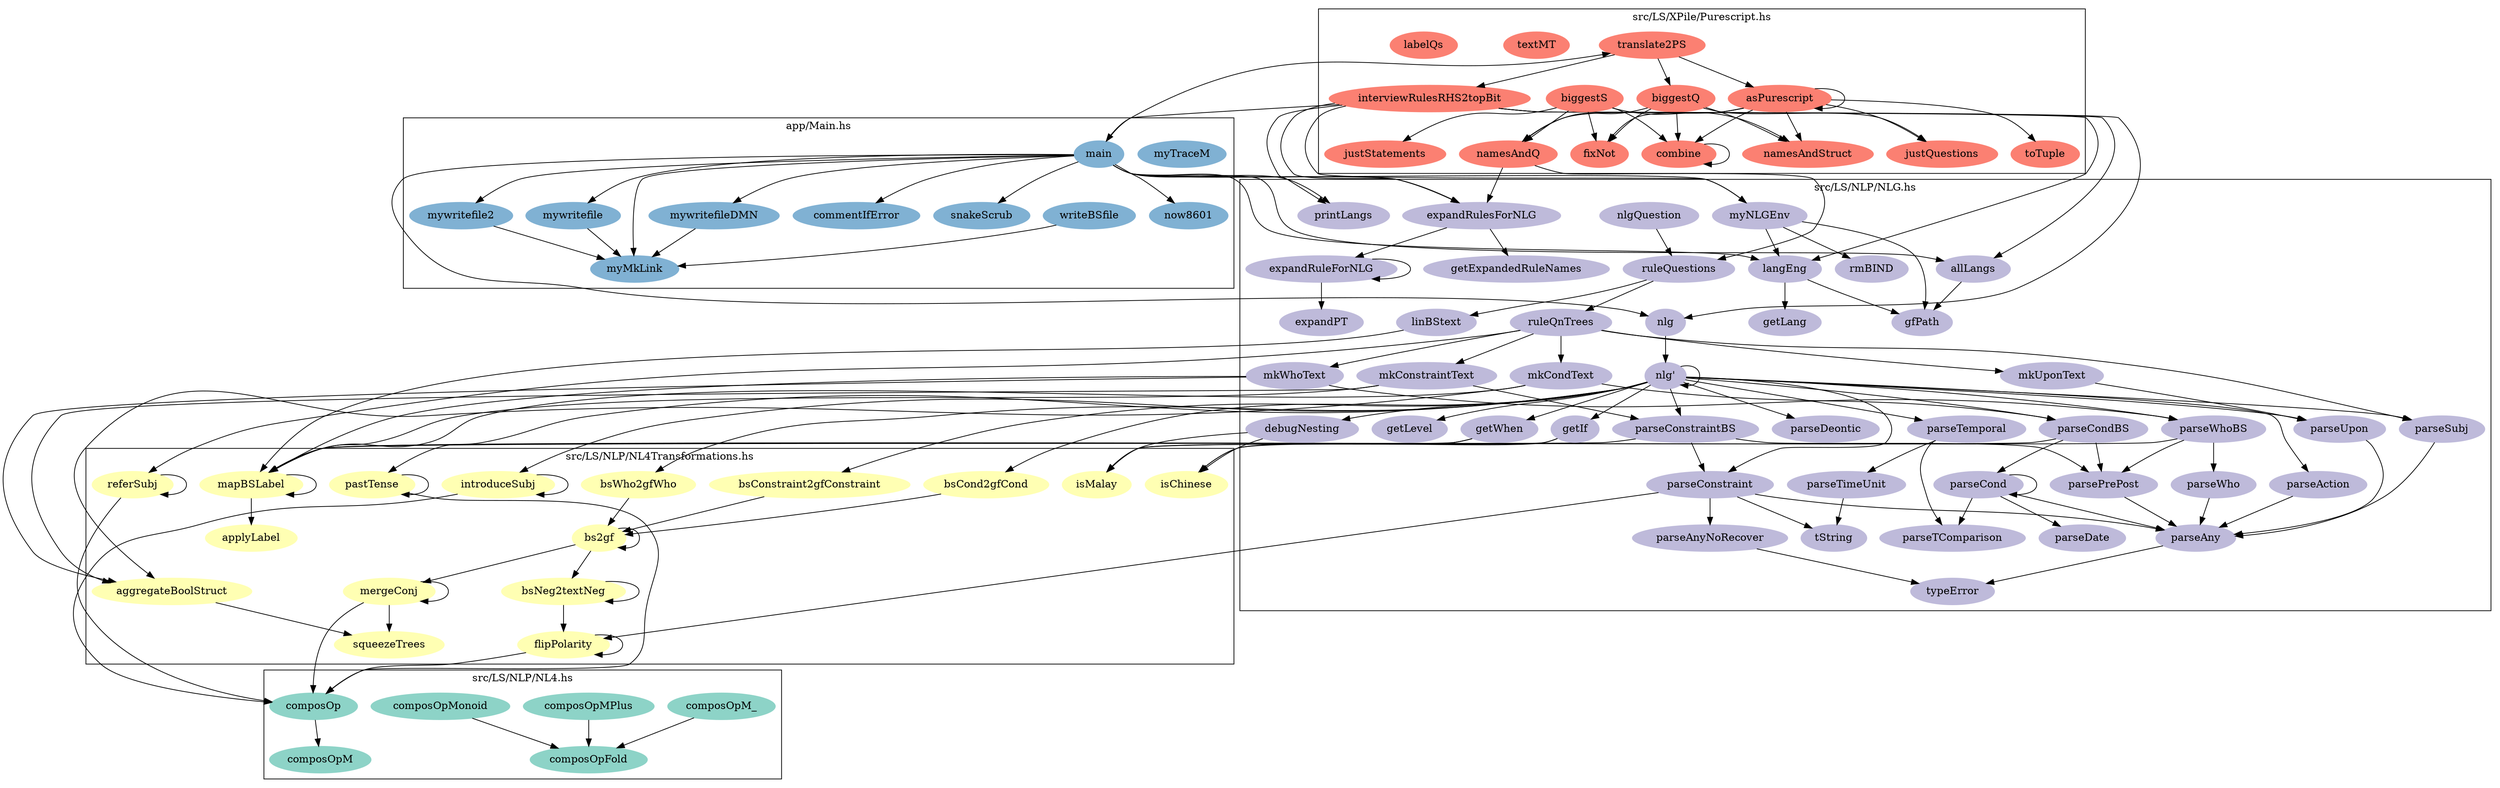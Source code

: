 strict digraph deps {
  node [colorscheme=set312, style=filled];

   subgraph cluster_5 {
     label = "app/Main.hs";
     "writeBSfile" [label= "writeBSfile", color=5];
     "snakeScrub" [label= "snakeScrub", color=5];
     "now8601" [label= "now8601", color=5];
     "mywritefileDMN" [label= "mywritefileDMN", color=5];
     "mywritefile2" [label= "mywritefile2", color=5];
     "mywritefile" [label= "mywritefile", color=5];
     "myTraceM" [label= "myTraceM", color=5];
     "myMkLink" [label= "myMkLink", color=5];
     "main" [label= "main", color=5];
     "commentIfError" [label= "commentIfError", color=5];
   }

   subgraph cluster_1 {
     label = "src/LS/NLP/NL4.hs";
     "composOpMonoid" [label= "composOpMonoid", color=1];
     "composOpM_" [label= "composOpM_", color=1];
     "composOpMPlus" [label= "composOpMPlus", color=1];
     "composOpM" [label= "composOpM", color=1];
     "composOpFold" [label= "composOpFold", color=1];
     "composOp" [label= "composOp", color=1];
   }

   subgraph cluster_2 {
     label = "src/LS/NLP/NL4Transformations.hs";
     "squeezeTrees" [label= "squeezeTrees", color=2];
     "referSubj" [label= "referSubj", color=2];
     "pastTense" [label= "pastTense", color=2];
     "mergeConj" [label= "mergeConj", color=2];
     "mapBSLabel" [label= "mapBSLabel", color=2];
     "isMalay" [label= "isMalay", color=2];
     "isChinese" [label= "isChinese", color=2];
     "introduceSubj" [label= "introduceSubj", color=2];
     "flipPolarity" [label= "flipPolarity", color=2];
     "bsWho2gfWho" [label= "bsWho2gfWho", color=2];
     "bsNeg2textNeg" [label= "bsNeg2textNeg", color=2];
     "bsConstraint2gfConstraint" [label= "bsConstraint2gfConstraint", color=2];
     "bsCond2gfCond" [label= "bsCond2gfCond", color=2];
     "bs2gf" [label= "bs2gf", color=2];
     "applyLabel" [label= "applyLabel", color=2];
     "aggregateBoolStruct" [label= "aggregateBoolStruct", color=2];
   }

   subgraph cluster_3 {
     label = "src/LS/NLP/NLG.hs";
     "typeError" [label= "typeError", color=3];
     "tString" [label= "tString", color=3];
     "ruleQuestions" [label= "ruleQuestions", color=3];
     "ruleQnTrees" [label= "ruleQnTrees", color=3];
     "rmBIND" [label= "rmBIND", color=3];
     "printLangs" [label= "printLangs", color=3];
     "parseWhoBS" [label= "parseWhoBS", color=3];
     "parseWho" [label= "parseWho", color=3];
     "parseUpon" [label= "parseUpon", color=3];
     "parseTimeUnit" [label= "parseTimeUnit", color=3];
     "parseTemporal" [label= "parseTemporal", color=3];
     "parseTComparison" [label= "parseTComparison", color=3];
     "parseSubj" [label= "parseSubj", color=3];
     "parsePrePost" [label= "parsePrePost", color=3];
     "parseDeontic" [label= "parseDeontic", color=3];
     "parseDate" [label= "parseDate", color=3];
     "parseConstraintBS" [label= "parseConstraintBS", color=3];
     "parseConstraint" [label= "parseConstraint", color=3];
     "parseCondBS" [label= "parseCondBS", color=3];
     "parseCond" [label= "parseCond", color=3];
     "parseAnyNoRecover" [label= "parseAnyNoRecover", color=3];
     "parseAny" [label= "parseAny", color=3];
     "parseAction" [label= "parseAction", color=3];
     "nlg\'" [label= "nlg\'", color=3];
     "nlgQuestion" [label= "nlgQuestion", color=3];
     "nlg" [label= "nlg", color=3];
     "myNLGEnv" [label= "myNLGEnv", color=3];
     "mkWhoText" [label= "mkWhoText", color=3];
     "mkUponText" [label= "mkUponText", color=3];
     "mkConstraintText" [label= "mkConstraintText", color=3];
     "mkCondText" [label= "mkCondText", color=3];
     "linBStext" [label= "linBStext", color=3];
     "langEng" [label= "langEng", color=3];
     "gfPath" [label= "gfPath", color=3];
     "getWhen" [label= "getWhen", color=3];
     "getLevel" [label= "getLevel", color=3];
     "getLang" [label= "getLang", color=3];
     "getIf" [label= "getIf", color=3];
     "getExpandedRuleNames" [label= "getExpandedRuleNames", color=3];
     "expandRulesForNLG" [label= "expandRulesForNLG", color=3];
     "expandRuleForNLG" [label= "expandRuleForNLG", color=3];
     "expandPT" [label= "expandPT", color=3];
     "debugNesting" [label= "debugNesting", color=3];
     "allLangs" [label= "allLangs", color=3];
   }

   subgraph cluster_4 {
     label = "src/LS/XPile/Purescript.hs";
     "translate2PS" [label= "translate2PS", color=4];
     "toTuple" [label= "toTuple", color=4];
     "textMT" [label= "textMT", color=4];
     "namesAndStruct" [label= "namesAndStruct", color=4];
     "namesAndQ" [label= "namesAndQ", color=4];
     "labelQs" [label= "labelQs", color=4];
     "justStatements" [label= "justStatements", color=4];
     "justQuestions" [label= "justQuestions", color=4];
     "interviewRulesRHS2topBit" [label= "interviewRulesRHS2topBit", color=4];
     "fixNot" [label= "fixNot", color=4];
     "combine" [label= "combine", color=4];
     "biggestS" [label= "biggestS", color=4];
     "biggestQ" [label= "biggestQ", color=4];
     "asPurescript" [label= "asPurescript", color=4];
   }

"aggregateBoolStruct" -> "squeezeTrees";
"allLangs" -> "gfPath";
"asPurescript" -> "asPurescript";
"asPurescript" -> "combine";
"asPurescript" -> "fixNot";
"asPurescript" -> "justQuestions";
"asPurescript" -> "namesAndQ";
"asPurescript" -> "namesAndStruct";
"asPurescript" -> "toTuple";
"biggestQ" -> "combine";
"biggestQ" -> "fixNot";
"biggestQ" -> "justQuestions";
"biggestQ" -> "namesAndQ";
"biggestQ" -> "namesAndStruct";
"biggestS" -> "combine";
"biggestS" -> "fixNot";
"biggestS" -> "justStatements";
"biggestS" -> "namesAndQ";
"biggestS" -> "namesAndStruct";
"bs2gf" -> "bs2gf";
"bs2gf" -> "bsNeg2textNeg";
"bs2gf" -> "mergeConj";
"bsCond2gfCond" -> "bs2gf";
"bsConstraint2gfConstraint" -> "bs2gf";
"bsNeg2textNeg" -> "bsNeg2textNeg";
"bsNeg2textNeg" -> "flipPolarity";
"bsWho2gfWho" -> "bs2gf";
"combine" -> "combine";
"composOp" -> "composOpM";
"composOpMPlus" -> "composOpFold";
"composOpM_" -> "composOpFold";
"composOpMonoid" -> "composOpFold";
"debugNesting" -> "isChinese";
"debugNesting" -> "isMalay";
"expandRuleForNLG" -> "expandPT";
"expandRuleForNLG" -> "expandRuleForNLG";
"expandRulesForNLG" -> "expandRuleForNLG";
"expandRulesForNLG" -> "getExpandedRuleNames";
"flipPolarity" -> "composOp";
"flipPolarity" -> "flipPolarity";
"getIf" -> "isChinese";
"getIf" -> "isMalay";
"getWhen" -> "isChinese";
"getWhen" -> "isMalay";
"interviewRulesRHS2topBit" -> "allLangs";
"interviewRulesRHS2topBit" -> "expandRulesForNLG";
"interviewRulesRHS2topBit" -> "langEng";
"interviewRulesRHS2topBit" -> "main";
"interviewRulesRHS2topBit" -> "myNLGEnv";
"interviewRulesRHS2topBit" -> "nlg";
"interviewRulesRHS2topBit" -> "printLangs";
"introduceSubj" -> "composOp";
"introduceSubj" -> "introduceSubj";
"langEng" -> "getLang";
"langEng" -> "gfPath";
"linBStext" -> "mapBSLabel";
"main" -> "allLangs";
"main" -> "commentIfError";
"main" -> "expandRulesForNLG";
"main" -> "langEng";
"main" -> "myMkLink";
"main" -> "myNLGEnv";
"main" -> "mywritefile";
"main" -> "mywritefile2";
"main" -> "mywritefileDMN";
"main" -> "nlg";
"main" -> "now8601";
"main" -> "printLangs";
"main" -> "snakeScrub";
"main" -> "translate2PS";
"mapBSLabel" -> "applyLabel";
"mapBSLabel" -> "mapBSLabel";
"mergeConj" -> "composOp";
"mergeConj" -> "mergeConj";
"mergeConj" -> "squeezeTrees";
"mkCondText" -> "aggregateBoolStruct";
"mkCondText" -> "mapBSLabel";
"mkCondText" -> "parseCondBS";
"mkConstraintText" -> "aggregateBoolStruct";
"mkConstraintText" -> "mapBSLabel";
"mkConstraintText" -> "parseConstraintBS";
"mkUponText" -> "parseUpon";
"mkWhoText" -> "aggregateBoolStruct";
"mkWhoText" -> "mapBSLabel";
"mkWhoText" -> "parseWhoBS";
"myNLGEnv" -> "gfPath";
"myNLGEnv" -> "langEng";
"myNLGEnv" -> "rmBIND";
"mywritefile" -> "myMkLink";
"mywritefile2" -> "myMkLink";
"mywritefileDMN" -> "myMkLink";
"namesAndQ" -> "expandRulesForNLG";
"namesAndQ" -> "ruleQuestions";
"nlg" -> "nlg\'";
"nlgQuestion" -> "ruleQuestions";
"nlg\'" -> "bsCond2gfCond";
"nlg\'" -> "bsConstraint2gfConstraint";
"nlg\'" -> "bsWho2gfWho";
"nlg\'" -> "debugNesting";
"nlg\'" -> "getIf";
"nlg\'" -> "getLevel";
"nlg\'" -> "getWhen";
"nlg\'" -> "introduceSubj";
"nlg\'" -> "nlg\'";
"nlg\'" -> "parseAction";
"nlg\'" -> "parseCondBS";
"nlg\'" -> "parseConstraint";
"nlg\'" -> "parseConstraintBS";
"nlg\'" -> "parseDeontic";
"nlg\'" -> "parseSubj";
"nlg\'" -> "parseTemporal";
"nlg\'" -> "parseUpon";
"nlg\'" -> "parseWhoBS";
"nlg\'" -> "pastTense";
"parseAction" -> "parseAny";
"parseAny" -> "typeError";
"parseAnyNoRecover" -> "typeError";
"parseCond" -> "parseAny";
"parseCond" -> "parseCond";
"parseCond" -> "parseDate";
"parseCond" -> "parseTComparison";
"parseCondBS" -> "mapBSLabel";
"parseCondBS" -> "parseCond";
"parseCondBS" -> "parsePrePost";
"parseConstraint" -> "flipPolarity";
"parseConstraint" -> "parseAny";
"parseConstraint" -> "parseAnyNoRecover";
"parseConstraint" -> "tString";
"parseConstraintBS" -> "mapBSLabel";
"parseConstraintBS" -> "parseConstraint";
"parseConstraintBS" -> "parsePrePost";
"parsePrePost" -> "parseAny";
"parseSubj" -> "parseAny";
"parseTemporal" -> "parseTComparison";
"parseTemporal" -> "parseTimeUnit";
"parseTimeUnit" -> "tString";
"parseUpon" -> "parseAny";
"parseWho" -> "parseAny";
"parseWhoBS" -> "mapBSLabel";
"parseWhoBS" -> "parsePrePost";
"parseWhoBS" -> "parseWho";
"pastTense" -> "composOp";
"pastTense" -> "pastTense";
"referSubj" -> "composOp";
"referSubj" -> "referSubj";
"ruleQnTrees" -> "mkCondText";
"ruleQnTrees" -> "mkConstraintText";
"ruleQnTrees" -> "mkUponText";
"ruleQnTrees" -> "mkWhoText";
"ruleQnTrees" -> "parseSubj";
"ruleQnTrees" -> "referSubj";
"ruleQuestions" -> "linBStext";
"ruleQuestions" -> "ruleQnTrees";
"translate2PS" -> "asPurescript";
"translate2PS" -> "biggestQ";
"translate2PS" -> "interviewRulesRHS2topBit";
"writeBSfile" -> "myMkLink";
}
